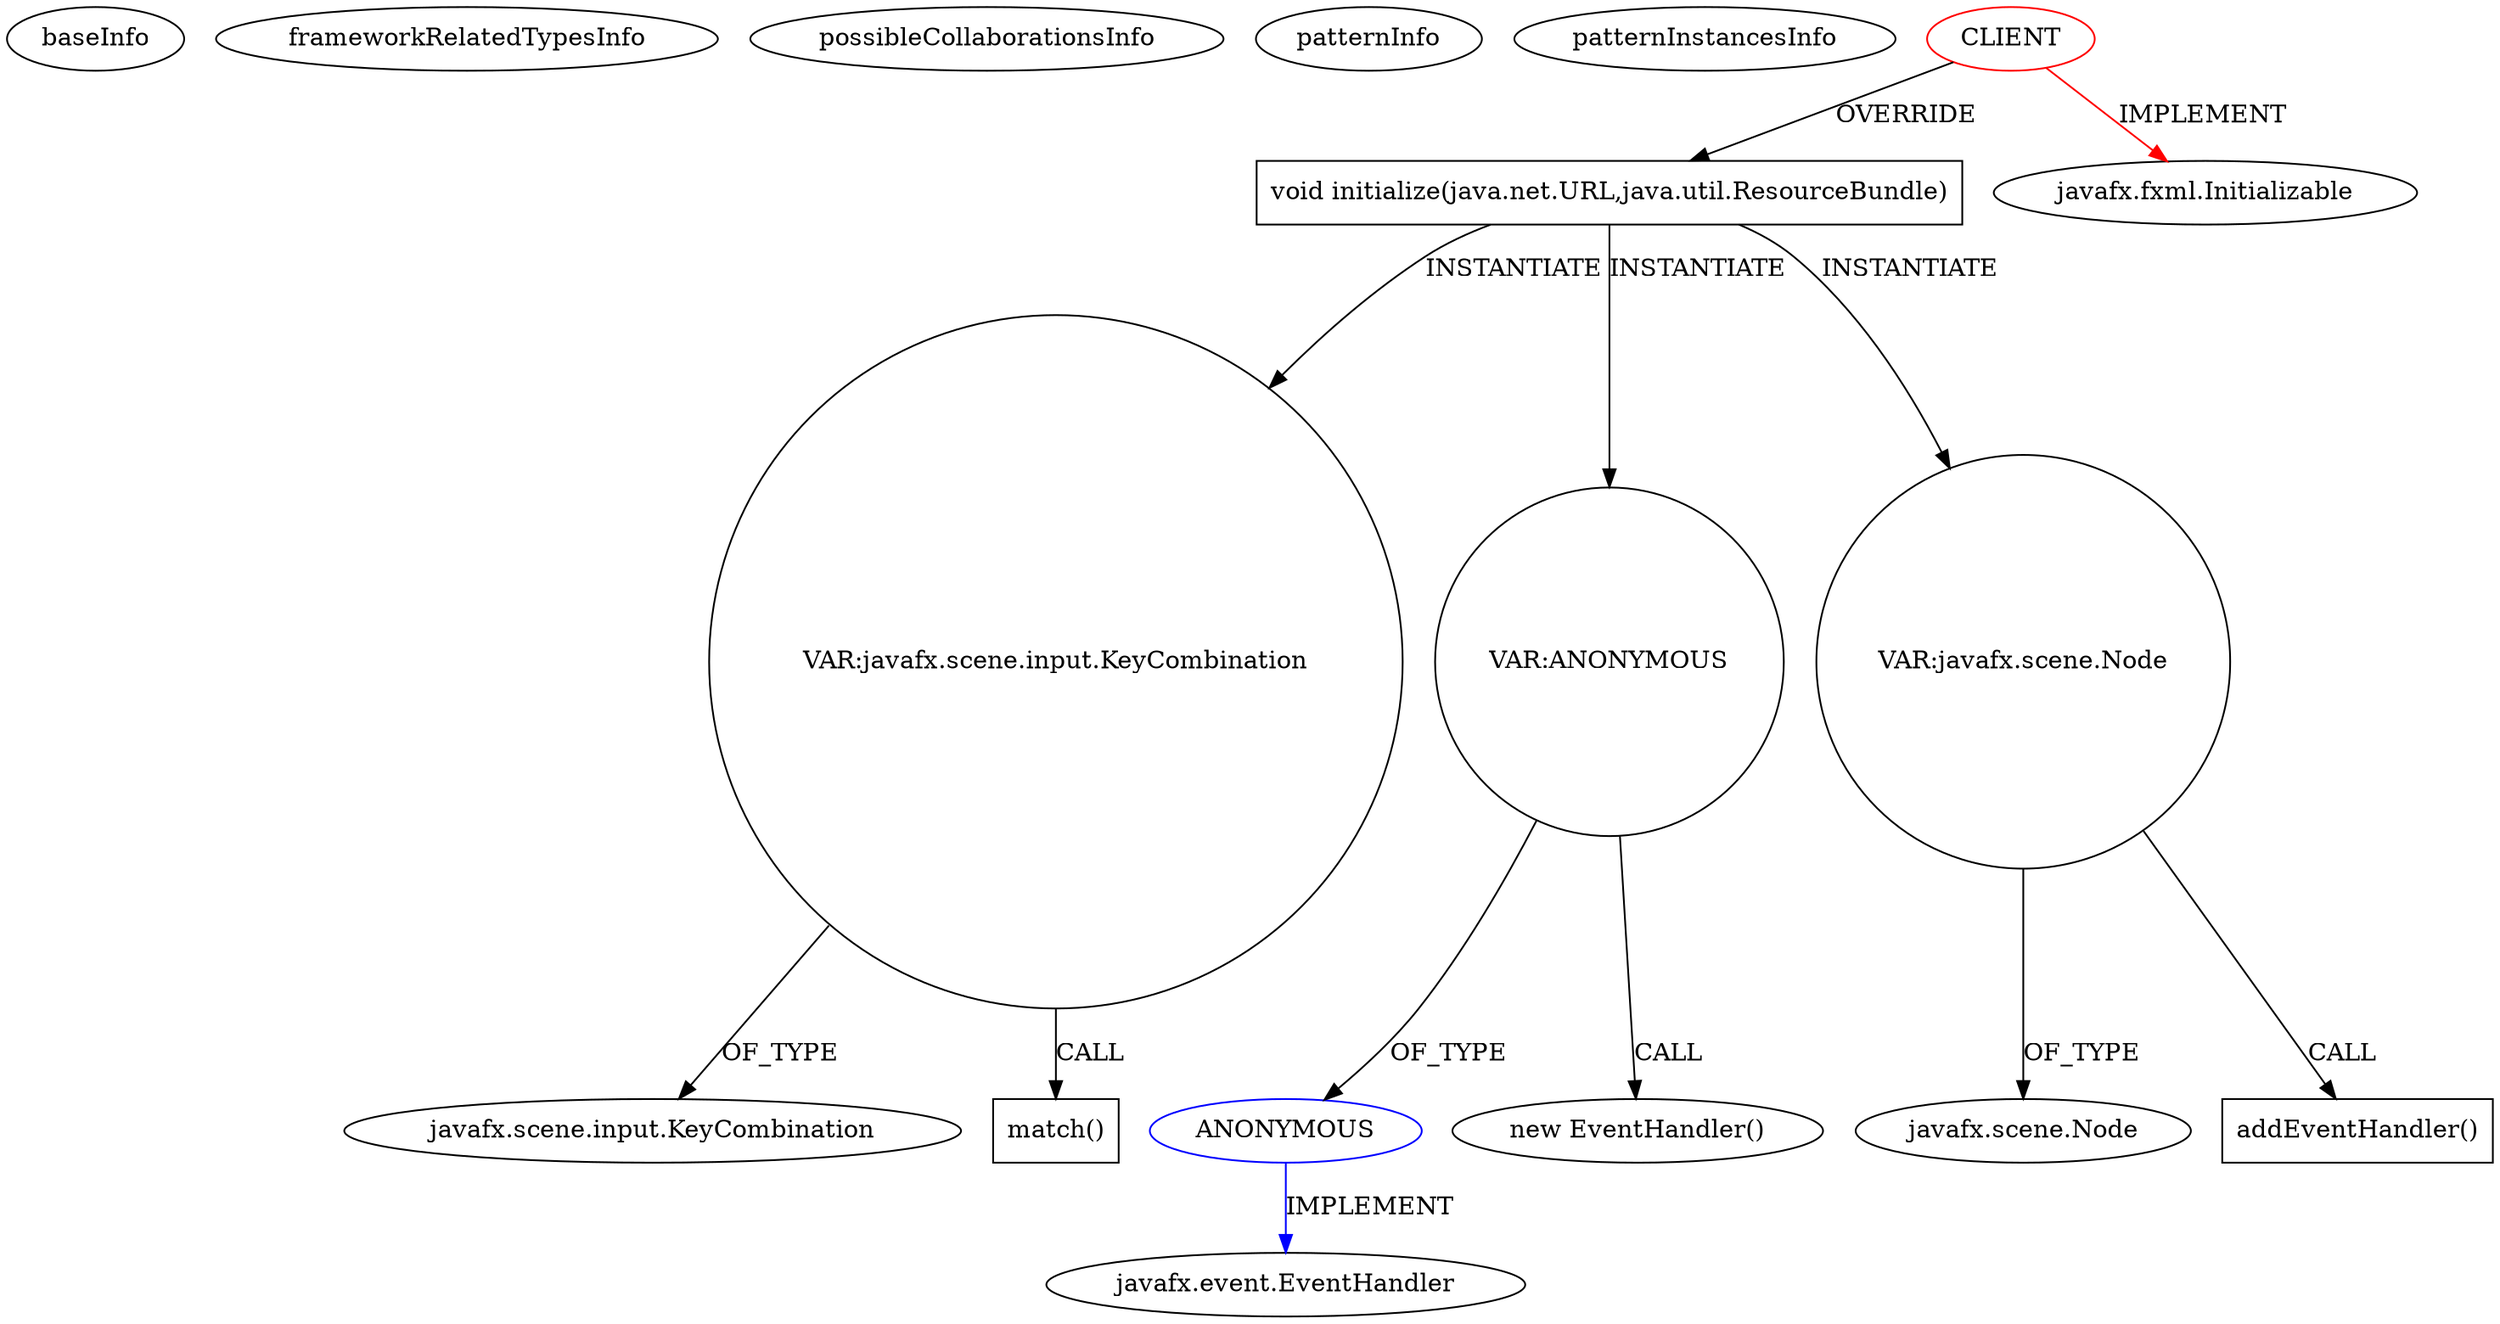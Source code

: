 digraph {
baseInfo[graphId=2363,category="pattern",isAnonymous=false,possibleRelation=true]
frameworkRelatedTypesInfo[0="javafx.fxml.Initializable"]
possibleCollaborationsInfo[0="2363~INSTANTIATION-OVERRIDING_METHOD_DECLARATION-~javafx.fxml.Initializable ~javafx.event.EventHandler ~false~true"]
patternInfo[frequency=2.0,patternRootClient=0]
patternInstancesInfo[0="svadlamudi-GaussJordanElimination~/svadlamudi-GaussJordanElimination/GaussJordanElimination-master/src/gauss/jordan/elimination/MainController.java~MainController~4396",1="svadlamudi-GaussJordanElimination~/svadlamudi-GaussJordanElimination/GaussJordanElimination-master/src/gauss/jordan/elimination/InvalidController.java~InvalidController~4384"]
60[label="javafx.scene.input.KeyCombination",vertexType="FRAMEWORK_CLASS_TYPE",isFrameworkType=false]
58[label="VAR:javafx.scene.input.KeyCombination",vertexType="VARIABLE_EXPRESION",isFrameworkType=false,shape=circle]
59[label="match()",vertexType="INSIDE_CALL",isFrameworkType=false,shape=box]
50[label="void initialize(java.net.URL,java.util.ResourceBundle)",vertexType="OVERRIDING_METHOD_DECLARATION",isFrameworkType=false,shape=box]
0[label="CLIENT",vertexType="ROOT_CLIENT_CLASS_DECLARATION",isFrameworkType=false,color=red]
105[label="VAR:ANONYMOUS",vertexType="VARIABLE_EXPRESION",isFrameworkType=false,shape=circle]
106[label="ANONYMOUS",vertexType="REFERENCE_ANONYMOUS_DECLARATION",isFrameworkType=false,color=blue]
104[label="new EventHandler()",vertexType="CONSTRUCTOR_CALL",isFrameworkType=false]
1[label="javafx.fxml.Initializable",vertexType="FRAMEWORK_INTERFACE_TYPE",isFrameworkType=false]
57[label="javafx.event.EventHandler",vertexType="FRAMEWORK_INTERFACE_TYPE",isFrameworkType=false]
51[label="VAR:javafx.scene.Node",vertexType="VARIABLE_EXPRESION",isFrameworkType=false,shape=circle]
53[label="javafx.scene.Node",vertexType="FRAMEWORK_CLASS_TYPE",isFrameworkType=false]
52[label="addEventHandler()",vertexType="INSIDE_CALL",isFrameworkType=false,shape=box]
50->51[label="INSTANTIATE"]
105->104[label="CALL"]
106->57[label="IMPLEMENT",color=blue]
50->105[label="INSTANTIATE"]
58->60[label="OF_TYPE"]
0->1[label="IMPLEMENT",color=red]
58->59[label="CALL"]
0->50[label="OVERRIDE"]
105->106[label="OF_TYPE"]
51->52[label="CALL"]
51->53[label="OF_TYPE"]
50->58[label="INSTANTIATE"]
}
